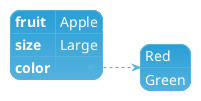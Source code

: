 ' Do not edit
' Theme Gallery
' autogenerated by script
'
@startjson
!theme cyborg
{
   "fruit":"Apple",
   "size": "Large",
   "color": ["Red", "Green"]
}
@endjson
